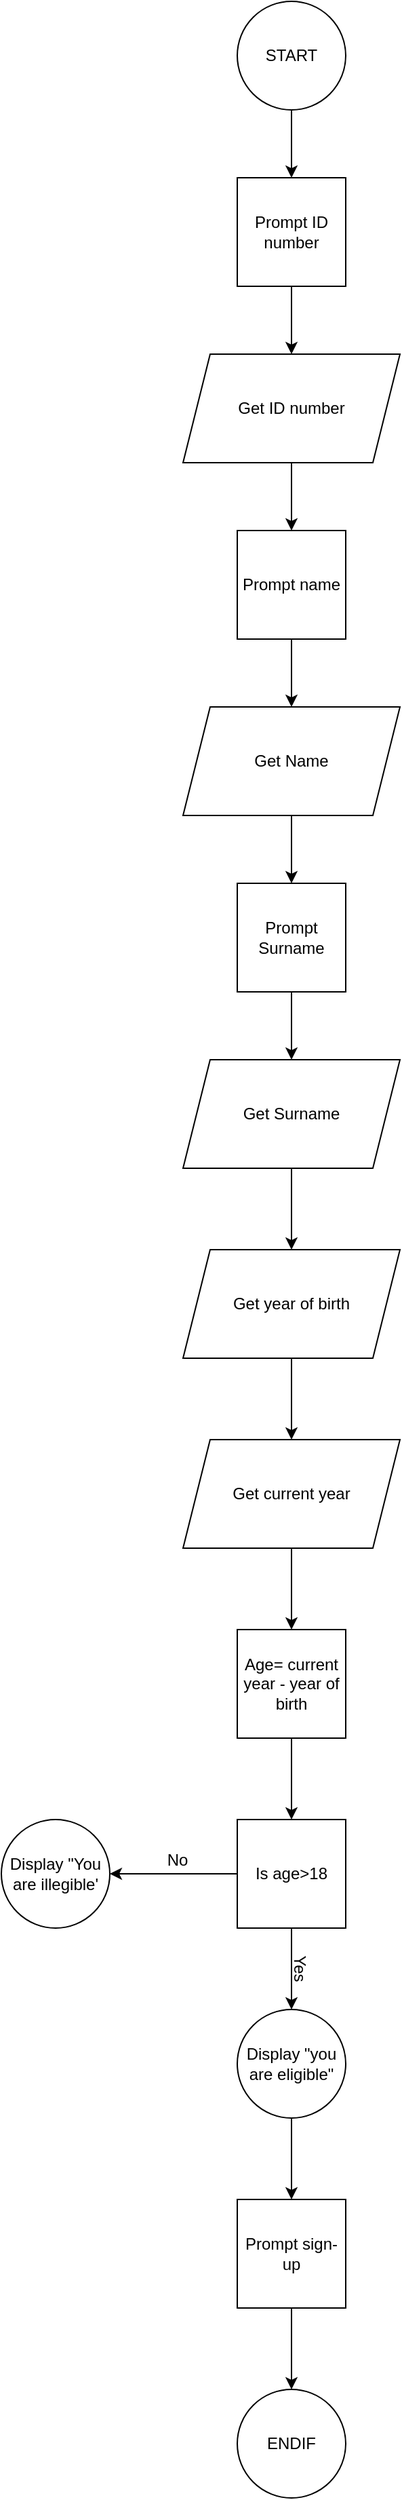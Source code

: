 <mxfile version="13.9.9" type="device"><diagram id="1DphVIqP-XO5DwGg6Bt-" name="Page-1"><mxGraphModel dx="852" dy="534" grid="1" gridSize="10" guides="1" tooltips="1" connect="1" arrows="1" fold="1" page="1" pageScale="1" pageWidth="827" pageHeight="1169" math="0" shadow="0"><root><mxCell id="0"/><mxCell id="1" parent="0"/><mxCell id="8mPcgCHhqTaOcR8Q6TKD-8" value="" style="edgeStyle=orthogonalEdgeStyle;rounded=0;orthogonalLoop=1;jettySize=auto;html=1;" edge="1" parent="1" source="8mPcgCHhqTaOcR8Q6TKD-1" target="8mPcgCHhqTaOcR8Q6TKD-2"><mxGeometry relative="1" as="geometry"/></mxCell><mxCell id="8mPcgCHhqTaOcR8Q6TKD-1" value="START" style="ellipse;whiteSpace=wrap;html=1;aspect=fixed;" vertex="1" parent="1"><mxGeometry x="374" width="80" height="80" as="geometry"/></mxCell><mxCell id="8mPcgCHhqTaOcR8Q6TKD-9" value="" style="edgeStyle=orthogonalEdgeStyle;rounded=0;orthogonalLoop=1;jettySize=auto;html=1;" edge="1" parent="1" source="8mPcgCHhqTaOcR8Q6TKD-2" target="8mPcgCHhqTaOcR8Q6TKD-3"><mxGeometry relative="1" as="geometry"/></mxCell><mxCell id="8mPcgCHhqTaOcR8Q6TKD-2" value="Prompt ID number" style="whiteSpace=wrap;html=1;aspect=fixed;" vertex="1" parent="1"><mxGeometry x="374" y="130" width="80" height="80" as="geometry"/></mxCell><mxCell id="8mPcgCHhqTaOcR8Q6TKD-10" value="" style="edgeStyle=orthogonalEdgeStyle;rounded=0;orthogonalLoop=1;jettySize=auto;html=1;" edge="1" parent="1" source="8mPcgCHhqTaOcR8Q6TKD-3" target="8mPcgCHhqTaOcR8Q6TKD-5"><mxGeometry relative="1" as="geometry"/></mxCell><mxCell id="8mPcgCHhqTaOcR8Q6TKD-3" value="Get ID number" style="shape=parallelogram;perimeter=parallelogramPerimeter;whiteSpace=wrap;html=1;fixedSize=1;" vertex="1" parent="1"><mxGeometry x="334" y="260" width="160" height="80" as="geometry"/></mxCell><mxCell id="8mPcgCHhqTaOcR8Q6TKD-11" value="" style="edgeStyle=orthogonalEdgeStyle;rounded=0;orthogonalLoop=1;jettySize=auto;html=1;" edge="1" parent="1" source="8mPcgCHhqTaOcR8Q6TKD-5" target="8mPcgCHhqTaOcR8Q6TKD-6"><mxGeometry relative="1" as="geometry"/></mxCell><mxCell id="8mPcgCHhqTaOcR8Q6TKD-5" value="Prompt name" style="whiteSpace=wrap;html=1;aspect=fixed;" vertex="1" parent="1"><mxGeometry x="374" y="390" width="80" height="80" as="geometry"/></mxCell><mxCell id="8mPcgCHhqTaOcR8Q6TKD-12" value="" style="edgeStyle=orthogonalEdgeStyle;rounded=0;orthogonalLoop=1;jettySize=auto;html=1;" edge="1" parent="1" source="8mPcgCHhqTaOcR8Q6TKD-6" target="8mPcgCHhqTaOcR8Q6TKD-7"><mxGeometry relative="1" as="geometry"/></mxCell><mxCell id="8mPcgCHhqTaOcR8Q6TKD-6" value="Get Name" style="shape=parallelogram;perimeter=parallelogramPerimeter;whiteSpace=wrap;html=1;fixedSize=1;" vertex="1" parent="1"><mxGeometry x="334" y="520" width="160" height="80" as="geometry"/></mxCell><mxCell id="8mPcgCHhqTaOcR8Q6TKD-14" value="" style="edgeStyle=orthogonalEdgeStyle;rounded=0;orthogonalLoop=1;jettySize=auto;html=1;" edge="1" parent="1" source="8mPcgCHhqTaOcR8Q6TKD-7" target="8mPcgCHhqTaOcR8Q6TKD-13"><mxGeometry relative="1" as="geometry"/></mxCell><mxCell id="8mPcgCHhqTaOcR8Q6TKD-7" value="Prompt Surname" style="whiteSpace=wrap;html=1;aspect=fixed;" vertex="1" parent="1"><mxGeometry x="374" y="650" width="80" height="80" as="geometry"/></mxCell><mxCell id="8mPcgCHhqTaOcR8Q6TKD-17" value="" style="edgeStyle=orthogonalEdgeStyle;rounded=0;orthogonalLoop=1;jettySize=auto;html=1;" edge="1" parent="1" source="8mPcgCHhqTaOcR8Q6TKD-13" target="8mPcgCHhqTaOcR8Q6TKD-15"><mxGeometry relative="1" as="geometry"/></mxCell><mxCell id="8mPcgCHhqTaOcR8Q6TKD-13" value="Get Surname" style="shape=parallelogram;perimeter=parallelogramPerimeter;whiteSpace=wrap;html=1;fixedSize=1;" vertex="1" parent="1"><mxGeometry x="334" y="780" width="160" height="80" as="geometry"/></mxCell><mxCell id="8mPcgCHhqTaOcR8Q6TKD-18" value="" style="edgeStyle=orthogonalEdgeStyle;rounded=0;orthogonalLoop=1;jettySize=auto;html=1;" edge="1" parent="1" source="8mPcgCHhqTaOcR8Q6TKD-15" target="8mPcgCHhqTaOcR8Q6TKD-16"><mxGeometry relative="1" as="geometry"/></mxCell><mxCell id="8mPcgCHhqTaOcR8Q6TKD-15" value="Get year of birth" style="shape=parallelogram;perimeter=parallelogramPerimeter;whiteSpace=wrap;html=1;fixedSize=1;" vertex="1" parent="1"><mxGeometry x="334" y="920" width="160" height="80" as="geometry"/></mxCell><mxCell id="8mPcgCHhqTaOcR8Q6TKD-21" value="" style="edgeStyle=orthogonalEdgeStyle;rounded=0;orthogonalLoop=1;jettySize=auto;html=1;" edge="1" parent="1" source="8mPcgCHhqTaOcR8Q6TKD-16" target="8mPcgCHhqTaOcR8Q6TKD-20"><mxGeometry relative="1" as="geometry"/></mxCell><mxCell id="8mPcgCHhqTaOcR8Q6TKD-16" value="Get current year" style="shape=parallelogram;perimeter=parallelogramPerimeter;whiteSpace=wrap;html=1;fixedSize=1;" vertex="1" parent="1"><mxGeometry x="334" y="1060" width="160" height="80" as="geometry"/></mxCell><mxCell id="8mPcgCHhqTaOcR8Q6TKD-23" value="" style="edgeStyle=orthogonalEdgeStyle;rounded=0;orthogonalLoop=1;jettySize=auto;html=1;" edge="1" parent="1" source="8mPcgCHhqTaOcR8Q6TKD-20" target="8mPcgCHhqTaOcR8Q6TKD-22"><mxGeometry relative="1" as="geometry"/></mxCell><mxCell id="8mPcgCHhqTaOcR8Q6TKD-20" value="Age= current year - year of birth" style="whiteSpace=wrap;html=1;aspect=fixed;" vertex="1" parent="1"><mxGeometry x="374" y="1200" width="80" height="80" as="geometry"/></mxCell><mxCell id="8mPcgCHhqTaOcR8Q6TKD-25" value="" style="edgeStyle=orthogonalEdgeStyle;rounded=0;orthogonalLoop=1;jettySize=auto;html=1;" edge="1" parent="1" source="8mPcgCHhqTaOcR8Q6TKD-22" target="8mPcgCHhqTaOcR8Q6TKD-24"><mxGeometry relative="1" as="geometry"/></mxCell><mxCell id="8mPcgCHhqTaOcR8Q6TKD-27" value="" style="edgeStyle=orthogonalEdgeStyle;rounded=0;orthogonalLoop=1;jettySize=auto;html=1;" edge="1" parent="1" source="8mPcgCHhqTaOcR8Q6TKD-22" target="8mPcgCHhqTaOcR8Q6TKD-26"><mxGeometry relative="1" as="geometry"/></mxCell><mxCell id="8mPcgCHhqTaOcR8Q6TKD-22" value="Is age&amp;gt;18" style="whiteSpace=wrap;html=1;aspect=fixed;" vertex="1" parent="1"><mxGeometry x="374" y="1340" width="80" height="80" as="geometry"/></mxCell><mxCell id="8mPcgCHhqTaOcR8Q6TKD-24" value="Display &quot;You are illegible'" style="ellipse;whiteSpace=wrap;html=1;aspect=fixed;" vertex="1" parent="1"><mxGeometry x="200" y="1340" width="80" height="80" as="geometry"/></mxCell><mxCell id="8mPcgCHhqTaOcR8Q6TKD-29" value="" style="edgeStyle=orthogonalEdgeStyle;rounded=0;orthogonalLoop=1;jettySize=auto;html=1;" edge="1" parent="1" source="8mPcgCHhqTaOcR8Q6TKD-26" target="8mPcgCHhqTaOcR8Q6TKD-28"><mxGeometry relative="1" as="geometry"/></mxCell><mxCell id="8mPcgCHhqTaOcR8Q6TKD-26" value="Display &quot;you are eligible&quot;" style="ellipse;whiteSpace=wrap;html=1;aspect=fixed;" vertex="1" parent="1"><mxGeometry x="374" y="1480" width="80" height="80" as="geometry"/></mxCell><mxCell id="8mPcgCHhqTaOcR8Q6TKD-31" value="" style="edgeStyle=orthogonalEdgeStyle;rounded=0;orthogonalLoop=1;jettySize=auto;html=1;" edge="1" parent="1" source="8mPcgCHhqTaOcR8Q6TKD-28" target="8mPcgCHhqTaOcR8Q6TKD-30"><mxGeometry relative="1" as="geometry"/></mxCell><mxCell id="8mPcgCHhqTaOcR8Q6TKD-28" value="Prompt sign-up" style="whiteSpace=wrap;html=1;aspect=fixed;" vertex="1" parent="1"><mxGeometry x="374" y="1620" width="80" height="80" as="geometry"/></mxCell><mxCell id="8mPcgCHhqTaOcR8Q6TKD-30" value="ENDIF" style="ellipse;whiteSpace=wrap;html=1;aspect=fixed;" vertex="1" parent="1"><mxGeometry x="374" y="1760" width="80" height="80" as="geometry"/></mxCell><mxCell id="8mPcgCHhqTaOcR8Q6TKD-32" value="Yes" style="text;html=1;strokeColor=none;fillColor=none;align=center;verticalAlign=middle;whiteSpace=wrap;rounded=0;rotation=90;direction=west;" vertex="1" parent="1"><mxGeometry x="400" y="1440" width="40" height="20" as="geometry"/></mxCell><mxCell id="8mPcgCHhqTaOcR8Q6TKD-33" value="No" style="text;html=1;strokeColor=none;fillColor=none;align=center;verticalAlign=middle;whiteSpace=wrap;rounded=0;" vertex="1" parent="1"><mxGeometry x="310" y="1360" width="40" height="20" as="geometry"/></mxCell></root></mxGraphModel></diagram></mxfile>